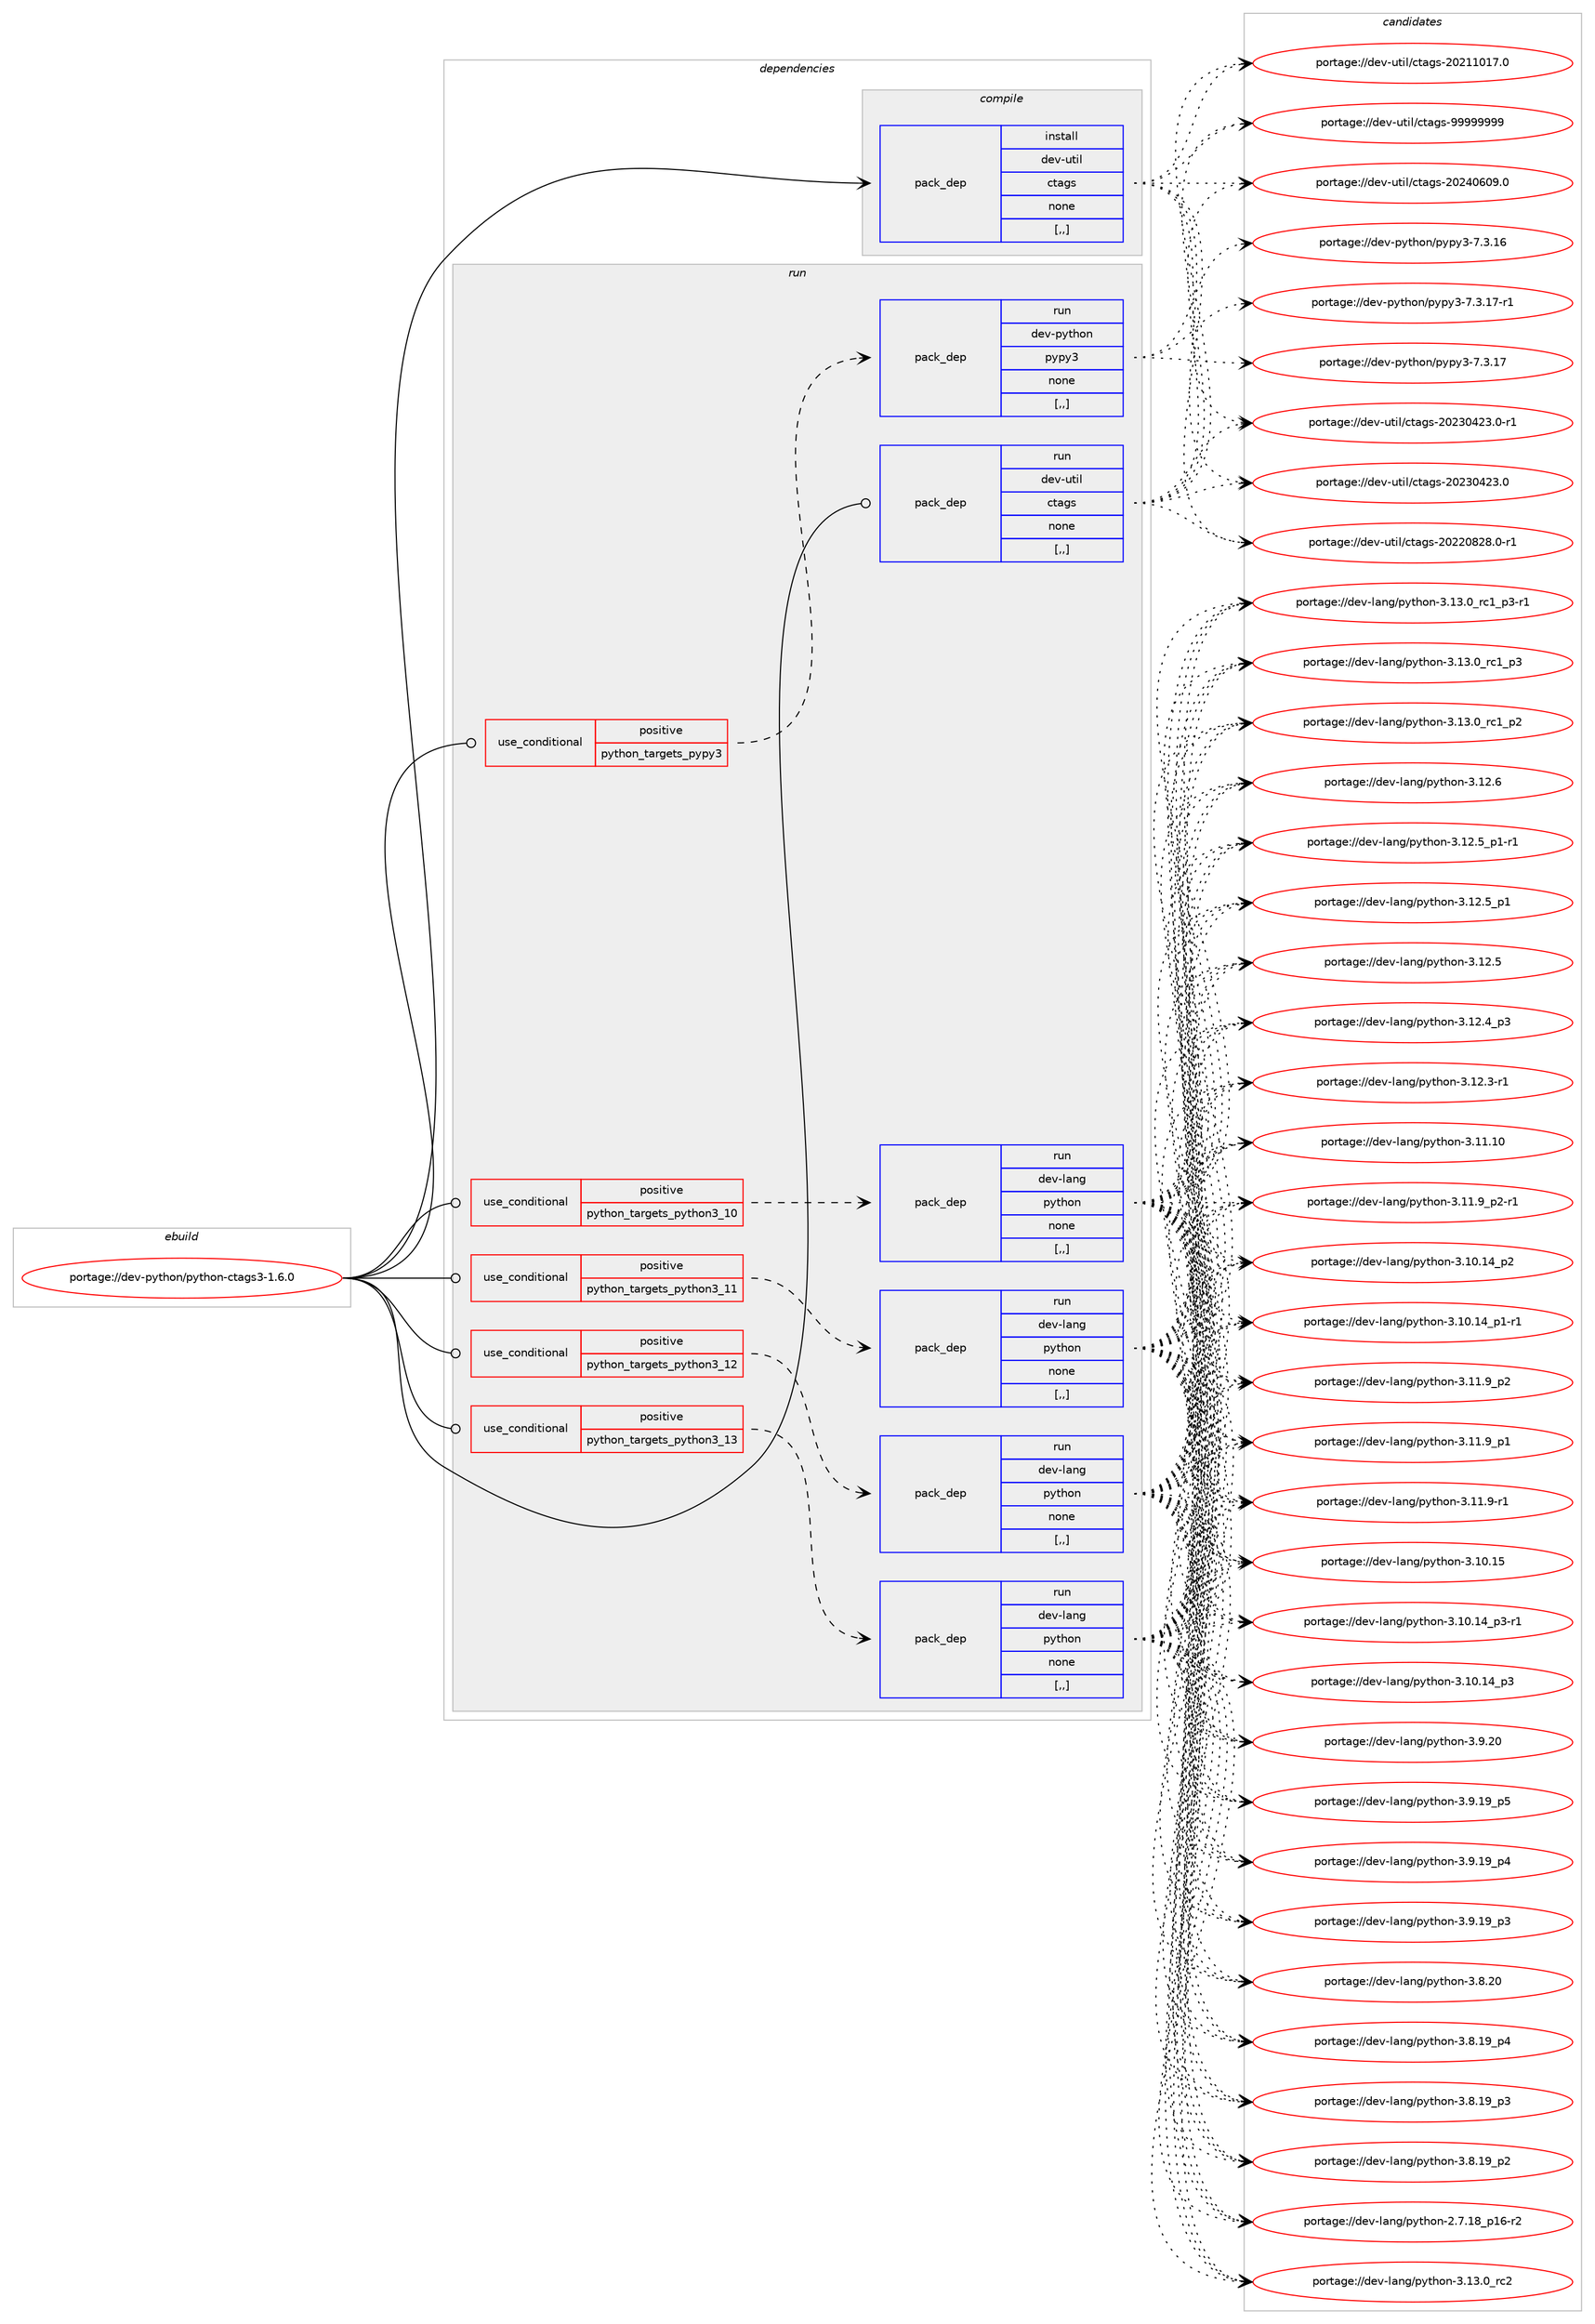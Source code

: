 digraph prolog {

# *************
# Graph options
# *************

newrank=true;
concentrate=true;
compound=true;
graph [rankdir=LR,fontname=Helvetica,fontsize=10,ranksep=1.5];#, ranksep=2.5, nodesep=0.2];
edge  [arrowhead=vee];
node  [fontname=Helvetica,fontsize=10];

# **********
# The ebuild
# **********

subgraph cluster_leftcol {
color=gray;
label=<<i>ebuild</i>>;
id [label="portage://dev-python/python-ctags3-1.6.0", color=red, width=4, href="../dev-python/python-ctags3-1.6.0.svg"];
}

# ****************
# The dependencies
# ****************

subgraph cluster_midcol {
color=gray;
label=<<i>dependencies</i>>;
subgraph cluster_compile {
fillcolor="#eeeeee";
style=filled;
label=<<i>compile</i>>;
subgraph pack481327 {
dependency654980 [label=<<TABLE BORDER="0" CELLBORDER="1" CELLSPACING="0" CELLPADDING="4" WIDTH="220"><TR><TD ROWSPAN="6" CELLPADDING="30">pack_dep</TD></TR><TR><TD WIDTH="110">install</TD></TR><TR><TD>dev-util</TD></TR><TR><TD>ctags</TD></TR><TR><TD>none</TD></TR><TR><TD>[,,]</TD></TR></TABLE>>, shape=none, color=blue];
}
id:e -> dependency654980:w [weight=20,style="solid",arrowhead="vee"];
}
subgraph cluster_compileandrun {
fillcolor="#eeeeee";
style=filled;
label=<<i>compile and run</i>>;
}
subgraph cluster_run {
fillcolor="#eeeeee";
style=filled;
label=<<i>run</i>>;
subgraph cond168795 {
dependency654981 [label=<<TABLE BORDER="0" CELLBORDER="1" CELLSPACING="0" CELLPADDING="4"><TR><TD ROWSPAN="3" CELLPADDING="10">use_conditional</TD></TR><TR><TD>positive</TD></TR><TR><TD>python_targets_pypy3</TD></TR></TABLE>>, shape=none, color=red];
subgraph pack481328 {
dependency654982 [label=<<TABLE BORDER="0" CELLBORDER="1" CELLSPACING="0" CELLPADDING="4" WIDTH="220"><TR><TD ROWSPAN="6" CELLPADDING="30">pack_dep</TD></TR><TR><TD WIDTH="110">run</TD></TR><TR><TD>dev-python</TD></TR><TR><TD>pypy3</TD></TR><TR><TD>none</TD></TR><TR><TD>[,,]</TD></TR></TABLE>>, shape=none, color=blue];
}
dependency654981:e -> dependency654982:w [weight=20,style="dashed",arrowhead="vee"];
}
id:e -> dependency654981:w [weight=20,style="solid",arrowhead="odot"];
subgraph cond168796 {
dependency654983 [label=<<TABLE BORDER="0" CELLBORDER="1" CELLSPACING="0" CELLPADDING="4"><TR><TD ROWSPAN="3" CELLPADDING="10">use_conditional</TD></TR><TR><TD>positive</TD></TR><TR><TD>python_targets_python3_10</TD></TR></TABLE>>, shape=none, color=red];
subgraph pack481329 {
dependency654984 [label=<<TABLE BORDER="0" CELLBORDER="1" CELLSPACING="0" CELLPADDING="4" WIDTH="220"><TR><TD ROWSPAN="6" CELLPADDING="30">pack_dep</TD></TR><TR><TD WIDTH="110">run</TD></TR><TR><TD>dev-lang</TD></TR><TR><TD>python</TD></TR><TR><TD>none</TD></TR><TR><TD>[,,]</TD></TR></TABLE>>, shape=none, color=blue];
}
dependency654983:e -> dependency654984:w [weight=20,style="dashed",arrowhead="vee"];
}
id:e -> dependency654983:w [weight=20,style="solid",arrowhead="odot"];
subgraph cond168797 {
dependency654985 [label=<<TABLE BORDER="0" CELLBORDER="1" CELLSPACING="0" CELLPADDING="4"><TR><TD ROWSPAN="3" CELLPADDING="10">use_conditional</TD></TR><TR><TD>positive</TD></TR><TR><TD>python_targets_python3_11</TD></TR></TABLE>>, shape=none, color=red];
subgraph pack481330 {
dependency654986 [label=<<TABLE BORDER="0" CELLBORDER="1" CELLSPACING="0" CELLPADDING="4" WIDTH="220"><TR><TD ROWSPAN="6" CELLPADDING="30">pack_dep</TD></TR><TR><TD WIDTH="110">run</TD></TR><TR><TD>dev-lang</TD></TR><TR><TD>python</TD></TR><TR><TD>none</TD></TR><TR><TD>[,,]</TD></TR></TABLE>>, shape=none, color=blue];
}
dependency654985:e -> dependency654986:w [weight=20,style="dashed",arrowhead="vee"];
}
id:e -> dependency654985:w [weight=20,style="solid",arrowhead="odot"];
subgraph cond168798 {
dependency654987 [label=<<TABLE BORDER="0" CELLBORDER="1" CELLSPACING="0" CELLPADDING="4"><TR><TD ROWSPAN="3" CELLPADDING="10">use_conditional</TD></TR><TR><TD>positive</TD></TR><TR><TD>python_targets_python3_12</TD></TR></TABLE>>, shape=none, color=red];
subgraph pack481331 {
dependency654988 [label=<<TABLE BORDER="0" CELLBORDER="1" CELLSPACING="0" CELLPADDING="4" WIDTH="220"><TR><TD ROWSPAN="6" CELLPADDING="30">pack_dep</TD></TR><TR><TD WIDTH="110">run</TD></TR><TR><TD>dev-lang</TD></TR><TR><TD>python</TD></TR><TR><TD>none</TD></TR><TR><TD>[,,]</TD></TR></TABLE>>, shape=none, color=blue];
}
dependency654987:e -> dependency654988:w [weight=20,style="dashed",arrowhead="vee"];
}
id:e -> dependency654987:w [weight=20,style="solid",arrowhead="odot"];
subgraph cond168799 {
dependency654989 [label=<<TABLE BORDER="0" CELLBORDER="1" CELLSPACING="0" CELLPADDING="4"><TR><TD ROWSPAN="3" CELLPADDING="10">use_conditional</TD></TR><TR><TD>positive</TD></TR><TR><TD>python_targets_python3_13</TD></TR></TABLE>>, shape=none, color=red];
subgraph pack481332 {
dependency654990 [label=<<TABLE BORDER="0" CELLBORDER="1" CELLSPACING="0" CELLPADDING="4" WIDTH="220"><TR><TD ROWSPAN="6" CELLPADDING="30">pack_dep</TD></TR><TR><TD WIDTH="110">run</TD></TR><TR><TD>dev-lang</TD></TR><TR><TD>python</TD></TR><TR><TD>none</TD></TR><TR><TD>[,,]</TD></TR></TABLE>>, shape=none, color=blue];
}
dependency654989:e -> dependency654990:w [weight=20,style="dashed",arrowhead="vee"];
}
id:e -> dependency654989:w [weight=20,style="solid",arrowhead="odot"];
subgraph pack481333 {
dependency654991 [label=<<TABLE BORDER="0" CELLBORDER="1" CELLSPACING="0" CELLPADDING="4" WIDTH="220"><TR><TD ROWSPAN="6" CELLPADDING="30">pack_dep</TD></TR><TR><TD WIDTH="110">run</TD></TR><TR><TD>dev-util</TD></TR><TR><TD>ctags</TD></TR><TR><TD>none</TD></TR><TR><TD>[,,]</TD></TR></TABLE>>, shape=none, color=blue];
}
id:e -> dependency654991:w [weight=20,style="solid",arrowhead="odot"];
}
}

# **************
# The candidates
# **************

subgraph cluster_choices {
rank=same;
color=gray;
label=<<i>candidates</i>>;

subgraph choice481327 {
color=black;
nodesep=1;
choice10010111845117116105108479911697103115455757575757575757 [label="portage://dev-util/ctags-99999999", color=red, width=4,href="../dev-util/ctags-99999999.svg"];
choice100101118451171161051084799116971031154550485052485448574648 [label="portage://dev-util/ctags-20240609.0", color=red, width=4,href="../dev-util/ctags-20240609.0.svg"];
choice1001011184511711610510847991169710311545504850514852505146484511449 [label="portage://dev-util/ctags-20230423.0-r1", color=red, width=4,href="../dev-util/ctags-20230423.0-r1.svg"];
choice100101118451171161051084799116971031154550485051485250514648 [label="portage://dev-util/ctags-20230423.0", color=red, width=4,href="../dev-util/ctags-20230423.0.svg"];
choice1001011184511711610510847991169710311545504850504856505646484511449 [label="portage://dev-util/ctags-20220828.0-r1", color=red, width=4,href="../dev-util/ctags-20220828.0-r1.svg"];
choice100101118451171161051084799116971031154550485049494849554648 [label="portage://dev-util/ctags-20211017.0", color=red, width=4,href="../dev-util/ctags-20211017.0.svg"];
dependency654980:e -> choice10010111845117116105108479911697103115455757575757575757:w [style=dotted,weight="100"];
dependency654980:e -> choice100101118451171161051084799116971031154550485052485448574648:w [style=dotted,weight="100"];
dependency654980:e -> choice1001011184511711610510847991169710311545504850514852505146484511449:w [style=dotted,weight="100"];
dependency654980:e -> choice100101118451171161051084799116971031154550485051485250514648:w [style=dotted,weight="100"];
dependency654980:e -> choice1001011184511711610510847991169710311545504850504856505646484511449:w [style=dotted,weight="100"];
dependency654980:e -> choice100101118451171161051084799116971031154550485049494849554648:w [style=dotted,weight="100"];
}
subgraph choice481328 {
color=black;
nodesep=1;
choice100101118451121211161041111104711212111212151455546514649554511449 [label="portage://dev-python/pypy3-7.3.17-r1", color=red, width=4,href="../dev-python/pypy3-7.3.17-r1.svg"];
choice10010111845112121116104111110471121211121215145554651464955 [label="portage://dev-python/pypy3-7.3.17", color=red, width=4,href="../dev-python/pypy3-7.3.17.svg"];
choice10010111845112121116104111110471121211121215145554651464954 [label="portage://dev-python/pypy3-7.3.16", color=red, width=4,href="../dev-python/pypy3-7.3.16.svg"];
dependency654982:e -> choice100101118451121211161041111104711212111212151455546514649554511449:w [style=dotted,weight="100"];
dependency654982:e -> choice10010111845112121116104111110471121211121215145554651464955:w [style=dotted,weight="100"];
dependency654982:e -> choice10010111845112121116104111110471121211121215145554651464954:w [style=dotted,weight="100"];
}
subgraph choice481329 {
color=black;
nodesep=1;
choice10010111845108971101034711212111610411111045514649514648951149950 [label="portage://dev-lang/python-3.13.0_rc2", color=red, width=4,href="../dev-lang/python-3.13.0_rc2.svg"];
choice1001011184510897110103471121211161041111104551464951464895114994995112514511449 [label="portage://dev-lang/python-3.13.0_rc1_p3-r1", color=red, width=4,href="../dev-lang/python-3.13.0_rc1_p3-r1.svg"];
choice100101118451089711010347112121116104111110455146495146489511499499511251 [label="portage://dev-lang/python-3.13.0_rc1_p3", color=red, width=4,href="../dev-lang/python-3.13.0_rc1_p3.svg"];
choice100101118451089711010347112121116104111110455146495146489511499499511250 [label="portage://dev-lang/python-3.13.0_rc1_p2", color=red, width=4,href="../dev-lang/python-3.13.0_rc1_p2.svg"];
choice10010111845108971101034711212111610411111045514649504654 [label="portage://dev-lang/python-3.12.6", color=red, width=4,href="../dev-lang/python-3.12.6.svg"];
choice1001011184510897110103471121211161041111104551464950465395112494511449 [label="portage://dev-lang/python-3.12.5_p1-r1", color=red, width=4,href="../dev-lang/python-3.12.5_p1-r1.svg"];
choice100101118451089711010347112121116104111110455146495046539511249 [label="portage://dev-lang/python-3.12.5_p1", color=red, width=4,href="../dev-lang/python-3.12.5_p1.svg"];
choice10010111845108971101034711212111610411111045514649504653 [label="portage://dev-lang/python-3.12.5", color=red, width=4,href="../dev-lang/python-3.12.5.svg"];
choice100101118451089711010347112121116104111110455146495046529511251 [label="portage://dev-lang/python-3.12.4_p3", color=red, width=4,href="../dev-lang/python-3.12.4_p3.svg"];
choice100101118451089711010347112121116104111110455146495046514511449 [label="portage://dev-lang/python-3.12.3-r1", color=red, width=4,href="../dev-lang/python-3.12.3-r1.svg"];
choice1001011184510897110103471121211161041111104551464949464948 [label="portage://dev-lang/python-3.11.10", color=red, width=4,href="../dev-lang/python-3.11.10.svg"];
choice1001011184510897110103471121211161041111104551464949465795112504511449 [label="portage://dev-lang/python-3.11.9_p2-r1", color=red, width=4,href="../dev-lang/python-3.11.9_p2-r1.svg"];
choice100101118451089711010347112121116104111110455146494946579511250 [label="portage://dev-lang/python-3.11.9_p2", color=red, width=4,href="../dev-lang/python-3.11.9_p2.svg"];
choice100101118451089711010347112121116104111110455146494946579511249 [label="portage://dev-lang/python-3.11.9_p1", color=red, width=4,href="../dev-lang/python-3.11.9_p1.svg"];
choice100101118451089711010347112121116104111110455146494946574511449 [label="portage://dev-lang/python-3.11.9-r1", color=red, width=4,href="../dev-lang/python-3.11.9-r1.svg"];
choice1001011184510897110103471121211161041111104551464948464953 [label="portage://dev-lang/python-3.10.15", color=red, width=4,href="../dev-lang/python-3.10.15.svg"];
choice100101118451089711010347112121116104111110455146494846495295112514511449 [label="portage://dev-lang/python-3.10.14_p3-r1", color=red, width=4,href="../dev-lang/python-3.10.14_p3-r1.svg"];
choice10010111845108971101034711212111610411111045514649484649529511251 [label="portage://dev-lang/python-3.10.14_p3", color=red, width=4,href="../dev-lang/python-3.10.14_p3.svg"];
choice10010111845108971101034711212111610411111045514649484649529511250 [label="portage://dev-lang/python-3.10.14_p2", color=red, width=4,href="../dev-lang/python-3.10.14_p2.svg"];
choice100101118451089711010347112121116104111110455146494846495295112494511449 [label="portage://dev-lang/python-3.10.14_p1-r1", color=red, width=4,href="../dev-lang/python-3.10.14_p1-r1.svg"];
choice10010111845108971101034711212111610411111045514657465048 [label="portage://dev-lang/python-3.9.20", color=red, width=4,href="../dev-lang/python-3.9.20.svg"];
choice100101118451089711010347112121116104111110455146574649579511253 [label="portage://dev-lang/python-3.9.19_p5", color=red, width=4,href="../dev-lang/python-3.9.19_p5.svg"];
choice100101118451089711010347112121116104111110455146574649579511252 [label="portage://dev-lang/python-3.9.19_p4", color=red, width=4,href="../dev-lang/python-3.9.19_p4.svg"];
choice100101118451089711010347112121116104111110455146574649579511251 [label="portage://dev-lang/python-3.9.19_p3", color=red, width=4,href="../dev-lang/python-3.9.19_p3.svg"];
choice10010111845108971101034711212111610411111045514656465048 [label="portage://dev-lang/python-3.8.20", color=red, width=4,href="../dev-lang/python-3.8.20.svg"];
choice100101118451089711010347112121116104111110455146564649579511252 [label="portage://dev-lang/python-3.8.19_p4", color=red, width=4,href="../dev-lang/python-3.8.19_p4.svg"];
choice100101118451089711010347112121116104111110455146564649579511251 [label="portage://dev-lang/python-3.8.19_p3", color=red, width=4,href="../dev-lang/python-3.8.19_p3.svg"];
choice100101118451089711010347112121116104111110455146564649579511250 [label="portage://dev-lang/python-3.8.19_p2", color=red, width=4,href="../dev-lang/python-3.8.19_p2.svg"];
choice100101118451089711010347112121116104111110455046554649569511249544511450 [label="portage://dev-lang/python-2.7.18_p16-r2", color=red, width=4,href="../dev-lang/python-2.7.18_p16-r2.svg"];
dependency654984:e -> choice10010111845108971101034711212111610411111045514649514648951149950:w [style=dotted,weight="100"];
dependency654984:e -> choice1001011184510897110103471121211161041111104551464951464895114994995112514511449:w [style=dotted,weight="100"];
dependency654984:e -> choice100101118451089711010347112121116104111110455146495146489511499499511251:w [style=dotted,weight="100"];
dependency654984:e -> choice100101118451089711010347112121116104111110455146495146489511499499511250:w [style=dotted,weight="100"];
dependency654984:e -> choice10010111845108971101034711212111610411111045514649504654:w [style=dotted,weight="100"];
dependency654984:e -> choice1001011184510897110103471121211161041111104551464950465395112494511449:w [style=dotted,weight="100"];
dependency654984:e -> choice100101118451089711010347112121116104111110455146495046539511249:w [style=dotted,weight="100"];
dependency654984:e -> choice10010111845108971101034711212111610411111045514649504653:w [style=dotted,weight="100"];
dependency654984:e -> choice100101118451089711010347112121116104111110455146495046529511251:w [style=dotted,weight="100"];
dependency654984:e -> choice100101118451089711010347112121116104111110455146495046514511449:w [style=dotted,weight="100"];
dependency654984:e -> choice1001011184510897110103471121211161041111104551464949464948:w [style=dotted,weight="100"];
dependency654984:e -> choice1001011184510897110103471121211161041111104551464949465795112504511449:w [style=dotted,weight="100"];
dependency654984:e -> choice100101118451089711010347112121116104111110455146494946579511250:w [style=dotted,weight="100"];
dependency654984:e -> choice100101118451089711010347112121116104111110455146494946579511249:w [style=dotted,weight="100"];
dependency654984:e -> choice100101118451089711010347112121116104111110455146494946574511449:w [style=dotted,weight="100"];
dependency654984:e -> choice1001011184510897110103471121211161041111104551464948464953:w [style=dotted,weight="100"];
dependency654984:e -> choice100101118451089711010347112121116104111110455146494846495295112514511449:w [style=dotted,weight="100"];
dependency654984:e -> choice10010111845108971101034711212111610411111045514649484649529511251:w [style=dotted,weight="100"];
dependency654984:e -> choice10010111845108971101034711212111610411111045514649484649529511250:w [style=dotted,weight="100"];
dependency654984:e -> choice100101118451089711010347112121116104111110455146494846495295112494511449:w [style=dotted,weight="100"];
dependency654984:e -> choice10010111845108971101034711212111610411111045514657465048:w [style=dotted,weight="100"];
dependency654984:e -> choice100101118451089711010347112121116104111110455146574649579511253:w [style=dotted,weight="100"];
dependency654984:e -> choice100101118451089711010347112121116104111110455146574649579511252:w [style=dotted,weight="100"];
dependency654984:e -> choice100101118451089711010347112121116104111110455146574649579511251:w [style=dotted,weight="100"];
dependency654984:e -> choice10010111845108971101034711212111610411111045514656465048:w [style=dotted,weight="100"];
dependency654984:e -> choice100101118451089711010347112121116104111110455146564649579511252:w [style=dotted,weight="100"];
dependency654984:e -> choice100101118451089711010347112121116104111110455146564649579511251:w [style=dotted,weight="100"];
dependency654984:e -> choice100101118451089711010347112121116104111110455146564649579511250:w [style=dotted,weight="100"];
dependency654984:e -> choice100101118451089711010347112121116104111110455046554649569511249544511450:w [style=dotted,weight="100"];
}
subgraph choice481330 {
color=black;
nodesep=1;
choice10010111845108971101034711212111610411111045514649514648951149950 [label="portage://dev-lang/python-3.13.0_rc2", color=red, width=4,href="../dev-lang/python-3.13.0_rc2.svg"];
choice1001011184510897110103471121211161041111104551464951464895114994995112514511449 [label="portage://dev-lang/python-3.13.0_rc1_p3-r1", color=red, width=4,href="../dev-lang/python-3.13.0_rc1_p3-r1.svg"];
choice100101118451089711010347112121116104111110455146495146489511499499511251 [label="portage://dev-lang/python-3.13.0_rc1_p3", color=red, width=4,href="../dev-lang/python-3.13.0_rc1_p3.svg"];
choice100101118451089711010347112121116104111110455146495146489511499499511250 [label="portage://dev-lang/python-3.13.0_rc1_p2", color=red, width=4,href="../dev-lang/python-3.13.0_rc1_p2.svg"];
choice10010111845108971101034711212111610411111045514649504654 [label="portage://dev-lang/python-3.12.6", color=red, width=4,href="../dev-lang/python-3.12.6.svg"];
choice1001011184510897110103471121211161041111104551464950465395112494511449 [label="portage://dev-lang/python-3.12.5_p1-r1", color=red, width=4,href="../dev-lang/python-3.12.5_p1-r1.svg"];
choice100101118451089711010347112121116104111110455146495046539511249 [label="portage://dev-lang/python-3.12.5_p1", color=red, width=4,href="../dev-lang/python-3.12.5_p1.svg"];
choice10010111845108971101034711212111610411111045514649504653 [label="portage://dev-lang/python-3.12.5", color=red, width=4,href="../dev-lang/python-3.12.5.svg"];
choice100101118451089711010347112121116104111110455146495046529511251 [label="portage://dev-lang/python-3.12.4_p3", color=red, width=4,href="../dev-lang/python-3.12.4_p3.svg"];
choice100101118451089711010347112121116104111110455146495046514511449 [label="portage://dev-lang/python-3.12.3-r1", color=red, width=4,href="../dev-lang/python-3.12.3-r1.svg"];
choice1001011184510897110103471121211161041111104551464949464948 [label="portage://dev-lang/python-3.11.10", color=red, width=4,href="../dev-lang/python-3.11.10.svg"];
choice1001011184510897110103471121211161041111104551464949465795112504511449 [label="portage://dev-lang/python-3.11.9_p2-r1", color=red, width=4,href="../dev-lang/python-3.11.9_p2-r1.svg"];
choice100101118451089711010347112121116104111110455146494946579511250 [label="portage://dev-lang/python-3.11.9_p2", color=red, width=4,href="../dev-lang/python-3.11.9_p2.svg"];
choice100101118451089711010347112121116104111110455146494946579511249 [label="portage://dev-lang/python-3.11.9_p1", color=red, width=4,href="../dev-lang/python-3.11.9_p1.svg"];
choice100101118451089711010347112121116104111110455146494946574511449 [label="portage://dev-lang/python-3.11.9-r1", color=red, width=4,href="../dev-lang/python-3.11.9-r1.svg"];
choice1001011184510897110103471121211161041111104551464948464953 [label="portage://dev-lang/python-3.10.15", color=red, width=4,href="../dev-lang/python-3.10.15.svg"];
choice100101118451089711010347112121116104111110455146494846495295112514511449 [label="portage://dev-lang/python-3.10.14_p3-r1", color=red, width=4,href="../dev-lang/python-3.10.14_p3-r1.svg"];
choice10010111845108971101034711212111610411111045514649484649529511251 [label="portage://dev-lang/python-3.10.14_p3", color=red, width=4,href="../dev-lang/python-3.10.14_p3.svg"];
choice10010111845108971101034711212111610411111045514649484649529511250 [label="portage://dev-lang/python-3.10.14_p2", color=red, width=4,href="../dev-lang/python-3.10.14_p2.svg"];
choice100101118451089711010347112121116104111110455146494846495295112494511449 [label="portage://dev-lang/python-3.10.14_p1-r1", color=red, width=4,href="../dev-lang/python-3.10.14_p1-r1.svg"];
choice10010111845108971101034711212111610411111045514657465048 [label="portage://dev-lang/python-3.9.20", color=red, width=4,href="../dev-lang/python-3.9.20.svg"];
choice100101118451089711010347112121116104111110455146574649579511253 [label="portage://dev-lang/python-3.9.19_p5", color=red, width=4,href="../dev-lang/python-3.9.19_p5.svg"];
choice100101118451089711010347112121116104111110455146574649579511252 [label="portage://dev-lang/python-3.9.19_p4", color=red, width=4,href="../dev-lang/python-3.9.19_p4.svg"];
choice100101118451089711010347112121116104111110455146574649579511251 [label="portage://dev-lang/python-3.9.19_p3", color=red, width=4,href="../dev-lang/python-3.9.19_p3.svg"];
choice10010111845108971101034711212111610411111045514656465048 [label="portage://dev-lang/python-3.8.20", color=red, width=4,href="../dev-lang/python-3.8.20.svg"];
choice100101118451089711010347112121116104111110455146564649579511252 [label="portage://dev-lang/python-3.8.19_p4", color=red, width=4,href="../dev-lang/python-3.8.19_p4.svg"];
choice100101118451089711010347112121116104111110455146564649579511251 [label="portage://dev-lang/python-3.8.19_p3", color=red, width=4,href="../dev-lang/python-3.8.19_p3.svg"];
choice100101118451089711010347112121116104111110455146564649579511250 [label="portage://dev-lang/python-3.8.19_p2", color=red, width=4,href="../dev-lang/python-3.8.19_p2.svg"];
choice100101118451089711010347112121116104111110455046554649569511249544511450 [label="portage://dev-lang/python-2.7.18_p16-r2", color=red, width=4,href="../dev-lang/python-2.7.18_p16-r2.svg"];
dependency654986:e -> choice10010111845108971101034711212111610411111045514649514648951149950:w [style=dotted,weight="100"];
dependency654986:e -> choice1001011184510897110103471121211161041111104551464951464895114994995112514511449:w [style=dotted,weight="100"];
dependency654986:e -> choice100101118451089711010347112121116104111110455146495146489511499499511251:w [style=dotted,weight="100"];
dependency654986:e -> choice100101118451089711010347112121116104111110455146495146489511499499511250:w [style=dotted,weight="100"];
dependency654986:e -> choice10010111845108971101034711212111610411111045514649504654:w [style=dotted,weight="100"];
dependency654986:e -> choice1001011184510897110103471121211161041111104551464950465395112494511449:w [style=dotted,weight="100"];
dependency654986:e -> choice100101118451089711010347112121116104111110455146495046539511249:w [style=dotted,weight="100"];
dependency654986:e -> choice10010111845108971101034711212111610411111045514649504653:w [style=dotted,weight="100"];
dependency654986:e -> choice100101118451089711010347112121116104111110455146495046529511251:w [style=dotted,weight="100"];
dependency654986:e -> choice100101118451089711010347112121116104111110455146495046514511449:w [style=dotted,weight="100"];
dependency654986:e -> choice1001011184510897110103471121211161041111104551464949464948:w [style=dotted,weight="100"];
dependency654986:e -> choice1001011184510897110103471121211161041111104551464949465795112504511449:w [style=dotted,weight="100"];
dependency654986:e -> choice100101118451089711010347112121116104111110455146494946579511250:w [style=dotted,weight="100"];
dependency654986:e -> choice100101118451089711010347112121116104111110455146494946579511249:w [style=dotted,weight="100"];
dependency654986:e -> choice100101118451089711010347112121116104111110455146494946574511449:w [style=dotted,weight="100"];
dependency654986:e -> choice1001011184510897110103471121211161041111104551464948464953:w [style=dotted,weight="100"];
dependency654986:e -> choice100101118451089711010347112121116104111110455146494846495295112514511449:w [style=dotted,weight="100"];
dependency654986:e -> choice10010111845108971101034711212111610411111045514649484649529511251:w [style=dotted,weight="100"];
dependency654986:e -> choice10010111845108971101034711212111610411111045514649484649529511250:w [style=dotted,weight="100"];
dependency654986:e -> choice100101118451089711010347112121116104111110455146494846495295112494511449:w [style=dotted,weight="100"];
dependency654986:e -> choice10010111845108971101034711212111610411111045514657465048:w [style=dotted,weight="100"];
dependency654986:e -> choice100101118451089711010347112121116104111110455146574649579511253:w [style=dotted,weight="100"];
dependency654986:e -> choice100101118451089711010347112121116104111110455146574649579511252:w [style=dotted,weight="100"];
dependency654986:e -> choice100101118451089711010347112121116104111110455146574649579511251:w [style=dotted,weight="100"];
dependency654986:e -> choice10010111845108971101034711212111610411111045514656465048:w [style=dotted,weight="100"];
dependency654986:e -> choice100101118451089711010347112121116104111110455146564649579511252:w [style=dotted,weight="100"];
dependency654986:e -> choice100101118451089711010347112121116104111110455146564649579511251:w [style=dotted,weight="100"];
dependency654986:e -> choice100101118451089711010347112121116104111110455146564649579511250:w [style=dotted,weight="100"];
dependency654986:e -> choice100101118451089711010347112121116104111110455046554649569511249544511450:w [style=dotted,weight="100"];
}
subgraph choice481331 {
color=black;
nodesep=1;
choice10010111845108971101034711212111610411111045514649514648951149950 [label="portage://dev-lang/python-3.13.0_rc2", color=red, width=4,href="../dev-lang/python-3.13.0_rc2.svg"];
choice1001011184510897110103471121211161041111104551464951464895114994995112514511449 [label="portage://dev-lang/python-3.13.0_rc1_p3-r1", color=red, width=4,href="../dev-lang/python-3.13.0_rc1_p3-r1.svg"];
choice100101118451089711010347112121116104111110455146495146489511499499511251 [label="portage://dev-lang/python-3.13.0_rc1_p3", color=red, width=4,href="../dev-lang/python-3.13.0_rc1_p3.svg"];
choice100101118451089711010347112121116104111110455146495146489511499499511250 [label="portage://dev-lang/python-3.13.0_rc1_p2", color=red, width=4,href="../dev-lang/python-3.13.0_rc1_p2.svg"];
choice10010111845108971101034711212111610411111045514649504654 [label="portage://dev-lang/python-3.12.6", color=red, width=4,href="../dev-lang/python-3.12.6.svg"];
choice1001011184510897110103471121211161041111104551464950465395112494511449 [label="portage://dev-lang/python-3.12.5_p1-r1", color=red, width=4,href="../dev-lang/python-3.12.5_p1-r1.svg"];
choice100101118451089711010347112121116104111110455146495046539511249 [label="portage://dev-lang/python-3.12.5_p1", color=red, width=4,href="../dev-lang/python-3.12.5_p1.svg"];
choice10010111845108971101034711212111610411111045514649504653 [label="portage://dev-lang/python-3.12.5", color=red, width=4,href="../dev-lang/python-3.12.5.svg"];
choice100101118451089711010347112121116104111110455146495046529511251 [label="portage://dev-lang/python-3.12.4_p3", color=red, width=4,href="../dev-lang/python-3.12.4_p3.svg"];
choice100101118451089711010347112121116104111110455146495046514511449 [label="portage://dev-lang/python-3.12.3-r1", color=red, width=4,href="../dev-lang/python-3.12.3-r1.svg"];
choice1001011184510897110103471121211161041111104551464949464948 [label="portage://dev-lang/python-3.11.10", color=red, width=4,href="../dev-lang/python-3.11.10.svg"];
choice1001011184510897110103471121211161041111104551464949465795112504511449 [label="portage://dev-lang/python-3.11.9_p2-r1", color=red, width=4,href="../dev-lang/python-3.11.9_p2-r1.svg"];
choice100101118451089711010347112121116104111110455146494946579511250 [label="portage://dev-lang/python-3.11.9_p2", color=red, width=4,href="../dev-lang/python-3.11.9_p2.svg"];
choice100101118451089711010347112121116104111110455146494946579511249 [label="portage://dev-lang/python-3.11.9_p1", color=red, width=4,href="../dev-lang/python-3.11.9_p1.svg"];
choice100101118451089711010347112121116104111110455146494946574511449 [label="portage://dev-lang/python-3.11.9-r1", color=red, width=4,href="../dev-lang/python-3.11.9-r1.svg"];
choice1001011184510897110103471121211161041111104551464948464953 [label="portage://dev-lang/python-3.10.15", color=red, width=4,href="../dev-lang/python-3.10.15.svg"];
choice100101118451089711010347112121116104111110455146494846495295112514511449 [label="portage://dev-lang/python-3.10.14_p3-r1", color=red, width=4,href="../dev-lang/python-3.10.14_p3-r1.svg"];
choice10010111845108971101034711212111610411111045514649484649529511251 [label="portage://dev-lang/python-3.10.14_p3", color=red, width=4,href="../dev-lang/python-3.10.14_p3.svg"];
choice10010111845108971101034711212111610411111045514649484649529511250 [label="portage://dev-lang/python-3.10.14_p2", color=red, width=4,href="../dev-lang/python-3.10.14_p2.svg"];
choice100101118451089711010347112121116104111110455146494846495295112494511449 [label="portage://dev-lang/python-3.10.14_p1-r1", color=red, width=4,href="../dev-lang/python-3.10.14_p1-r1.svg"];
choice10010111845108971101034711212111610411111045514657465048 [label="portage://dev-lang/python-3.9.20", color=red, width=4,href="../dev-lang/python-3.9.20.svg"];
choice100101118451089711010347112121116104111110455146574649579511253 [label="portage://dev-lang/python-3.9.19_p5", color=red, width=4,href="../dev-lang/python-3.9.19_p5.svg"];
choice100101118451089711010347112121116104111110455146574649579511252 [label="portage://dev-lang/python-3.9.19_p4", color=red, width=4,href="../dev-lang/python-3.9.19_p4.svg"];
choice100101118451089711010347112121116104111110455146574649579511251 [label="portage://dev-lang/python-3.9.19_p3", color=red, width=4,href="../dev-lang/python-3.9.19_p3.svg"];
choice10010111845108971101034711212111610411111045514656465048 [label="portage://dev-lang/python-3.8.20", color=red, width=4,href="../dev-lang/python-3.8.20.svg"];
choice100101118451089711010347112121116104111110455146564649579511252 [label="portage://dev-lang/python-3.8.19_p4", color=red, width=4,href="../dev-lang/python-3.8.19_p4.svg"];
choice100101118451089711010347112121116104111110455146564649579511251 [label="portage://dev-lang/python-3.8.19_p3", color=red, width=4,href="../dev-lang/python-3.8.19_p3.svg"];
choice100101118451089711010347112121116104111110455146564649579511250 [label="portage://dev-lang/python-3.8.19_p2", color=red, width=4,href="../dev-lang/python-3.8.19_p2.svg"];
choice100101118451089711010347112121116104111110455046554649569511249544511450 [label="portage://dev-lang/python-2.7.18_p16-r2", color=red, width=4,href="../dev-lang/python-2.7.18_p16-r2.svg"];
dependency654988:e -> choice10010111845108971101034711212111610411111045514649514648951149950:w [style=dotted,weight="100"];
dependency654988:e -> choice1001011184510897110103471121211161041111104551464951464895114994995112514511449:w [style=dotted,weight="100"];
dependency654988:e -> choice100101118451089711010347112121116104111110455146495146489511499499511251:w [style=dotted,weight="100"];
dependency654988:e -> choice100101118451089711010347112121116104111110455146495146489511499499511250:w [style=dotted,weight="100"];
dependency654988:e -> choice10010111845108971101034711212111610411111045514649504654:w [style=dotted,weight="100"];
dependency654988:e -> choice1001011184510897110103471121211161041111104551464950465395112494511449:w [style=dotted,weight="100"];
dependency654988:e -> choice100101118451089711010347112121116104111110455146495046539511249:w [style=dotted,weight="100"];
dependency654988:e -> choice10010111845108971101034711212111610411111045514649504653:w [style=dotted,weight="100"];
dependency654988:e -> choice100101118451089711010347112121116104111110455146495046529511251:w [style=dotted,weight="100"];
dependency654988:e -> choice100101118451089711010347112121116104111110455146495046514511449:w [style=dotted,weight="100"];
dependency654988:e -> choice1001011184510897110103471121211161041111104551464949464948:w [style=dotted,weight="100"];
dependency654988:e -> choice1001011184510897110103471121211161041111104551464949465795112504511449:w [style=dotted,weight="100"];
dependency654988:e -> choice100101118451089711010347112121116104111110455146494946579511250:w [style=dotted,weight="100"];
dependency654988:e -> choice100101118451089711010347112121116104111110455146494946579511249:w [style=dotted,weight="100"];
dependency654988:e -> choice100101118451089711010347112121116104111110455146494946574511449:w [style=dotted,weight="100"];
dependency654988:e -> choice1001011184510897110103471121211161041111104551464948464953:w [style=dotted,weight="100"];
dependency654988:e -> choice100101118451089711010347112121116104111110455146494846495295112514511449:w [style=dotted,weight="100"];
dependency654988:e -> choice10010111845108971101034711212111610411111045514649484649529511251:w [style=dotted,weight="100"];
dependency654988:e -> choice10010111845108971101034711212111610411111045514649484649529511250:w [style=dotted,weight="100"];
dependency654988:e -> choice100101118451089711010347112121116104111110455146494846495295112494511449:w [style=dotted,weight="100"];
dependency654988:e -> choice10010111845108971101034711212111610411111045514657465048:w [style=dotted,weight="100"];
dependency654988:e -> choice100101118451089711010347112121116104111110455146574649579511253:w [style=dotted,weight="100"];
dependency654988:e -> choice100101118451089711010347112121116104111110455146574649579511252:w [style=dotted,weight="100"];
dependency654988:e -> choice100101118451089711010347112121116104111110455146574649579511251:w [style=dotted,weight="100"];
dependency654988:e -> choice10010111845108971101034711212111610411111045514656465048:w [style=dotted,weight="100"];
dependency654988:e -> choice100101118451089711010347112121116104111110455146564649579511252:w [style=dotted,weight="100"];
dependency654988:e -> choice100101118451089711010347112121116104111110455146564649579511251:w [style=dotted,weight="100"];
dependency654988:e -> choice100101118451089711010347112121116104111110455146564649579511250:w [style=dotted,weight="100"];
dependency654988:e -> choice100101118451089711010347112121116104111110455046554649569511249544511450:w [style=dotted,weight="100"];
}
subgraph choice481332 {
color=black;
nodesep=1;
choice10010111845108971101034711212111610411111045514649514648951149950 [label="portage://dev-lang/python-3.13.0_rc2", color=red, width=4,href="../dev-lang/python-3.13.0_rc2.svg"];
choice1001011184510897110103471121211161041111104551464951464895114994995112514511449 [label="portage://dev-lang/python-3.13.0_rc1_p3-r1", color=red, width=4,href="../dev-lang/python-3.13.0_rc1_p3-r1.svg"];
choice100101118451089711010347112121116104111110455146495146489511499499511251 [label="portage://dev-lang/python-3.13.0_rc1_p3", color=red, width=4,href="../dev-lang/python-3.13.0_rc1_p3.svg"];
choice100101118451089711010347112121116104111110455146495146489511499499511250 [label="portage://dev-lang/python-3.13.0_rc1_p2", color=red, width=4,href="../dev-lang/python-3.13.0_rc1_p2.svg"];
choice10010111845108971101034711212111610411111045514649504654 [label="portage://dev-lang/python-3.12.6", color=red, width=4,href="../dev-lang/python-3.12.6.svg"];
choice1001011184510897110103471121211161041111104551464950465395112494511449 [label="portage://dev-lang/python-3.12.5_p1-r1", color=red, width=4,href="../dev-lang/python-3.12.5_p1-r1.svg"];
choice100101118451089711010347112121116104111110455146495046539511249 [label="portage://dev-lang/python-3.12.5_p1", color=red, width=4,href="../dev-lang/python-3.12.5_p1.svg"];
choice10010111845108971101034711212111610411111045514649504653 [label="portage://dev-lang/python-3.12.5", color=red, width=4,href="../dev-lang/python-3.12.5.svg"];
choice100101118451089711010347112121116104111110455146495046529511251 [label="portage://dev-lang/python-3.12.4_p3", color=red, width=4,href="../dev-lang/python-3.12.4_p3.svg"];
choice100101118451089711010347112121116104111110455146495046514511449 [label="portage://dev-lang/python-3.12.3-r1", color=red, width=4,href="../dev-lang/python-3.12.3-r1.svg"];
choice1001011184510897110103471121211161041111104551464949464948 [label="portage://dev-lang/python-3.11.10", color=red, width=4,href="../dev-lang/python-3.11.10.svg"];
choice1001011184510897110103471121211161041111104551464949465795112504511449 [label="portage://dev-lang/python-3.11.9_p2-r1", color=red, width=4,href="../dev-lang/python-3.11.9_p2-r1.svg"];
choice100101118451089711010347112121116104111110455146494946579511250 [label="portage://dev-lang/python-3.11.9_p2", color=red, width=4,href="../dev-lang/python-3.11.9_p2.svg"];
choice100101118451089711010347112121116104111110455146494946579511249 [label="portage://dev-lang/python-3.11.9_p1", color=red, width=4,href="../dev-lang/python-3.11.9_p1.svg"];
choice100101118451089711010347112121116104111110455146494946574511449 [label="portage://dev-lang/python-3.11.9-r1", color=red, width=4,href="../dev-lang/python-3.11.9-r1.svg"];
choice1001011184510897110103471121211161041111104551464948464953 [label="portage://dev-lang/python-3.10.15", color=red, width=4,href="../dev-lang/python-3.10.15.svg"];
choice100101118451089711010347112121116104111110455146494846495295112514511449 [label="portage://dev-lang/python-3.10.14_p3-r1", color=red, width=4,href="../dev-lang/python-3.10.14_p3-r1.svg"];
choice10010111845108971101034711212111610411111045514649484649529511251 [label="portage://dev-lang/python-3.10.14_p3", color=red, width=4,href="../dev-lang/python-3.10.14_p3.svg"];
choice10010111845108971101034711212111610411111045514649484649529511250 [label="portage://dev-lang/python-3.10.14_p2", color=red, width=4,href="../dev-lang/python-3.10.14_p2.svg"];
choice100101118451089711010347112121116104111110455146494846495295112494511449 [label="portage://dev-lang/python-3.10.14_p1-r1", color=red, width=4,href="../dev-lang/python-3.10.14_p1-r1.svg"];
choice10010111845108971101034711212111610411111045514657465048 [label="portage://dev-lang/python-3.9.20", color=red, width=4,href="../dev-lang/python-3.9.20.svg"];
choice100101118451089711010347112121116104111110455146574649579511253 [label="portage://dev-lang/python-3.9.19_p5", color=red, width=4,href="../dev-lang/python-3.9.19_p5.svg"];
choice100101118451089711010347112121116104111110455146574649579511252 [label="portage://dev-lang/python-3.9.19_p4", color=red, width=4,href="../dev-lang/python-3.9.19_p4.svg"];
choice100101118451089711010347112121116104111110455146574649579511251 [label="portage://dev-lang/python-3.9.19_p3", color=red, width=4,href="../dev-lang/python-3.9.19_p3.svg"];
choice10010111845108971101034711212111610411111045514656465048 [label="portage://dev-lang/python-3.8.20", color=red, width=4,href="../dev-lang/python-3.8.20.svg"];
choice100101118451089711010347112121116104111110455146564649579511252 [label="portage://dev-lang/python-3.8.19_p4", color=red, width=4,href="../dev-lang/python-3.8.19_p4.svg"];
choice100101118451089711010347112121116104111110455146564649579511251 [label="portage://dev-lang/python-3.8.19_p3", color=red, width=4,href="../dev-lang/python-3.8.19_p3.svg"];
choice100101118451089711010347112121116104111110455146564649579511250 [label="portage://dev-lang/python-3.8.19_p2", color=red, width=4,href="../dev-lang/python-3.8.19_p2.svg"];
choice100101118451089711010347112121116104111110455046554649569511249544511450 [label="portage://dev-lang/python-2.7.18_p16-r2", color=red, width=4,href="../dev-lang/python-2.7.18_p16-r2.svg"];
dependency654990:e -> choice10010111845108971101034711212111610411111045514649514648951149950:w [style=dotted,weight="100"];
dependency654990:e -> choice1001011184510897110103471121211161041111104551464951464895114994995112514511449:w [style=dotted,weight="100"];
dependency654990:e -> choice100101118451089711010347112121116104111110455146495146489511499499511251:w [style=dotted,weight="100"];
dependency654990:e -> choice100101118451089711010347112121116104111110455146495146489511499499511250:w [style=dotted,weight="100"];
dependency654990:e -> choice10010111845108971101034711212111610411111045514649504654:w [style=dotted,weight="100"];
dependency654990:e -> choice1001011184510897110103471121211161041111104551464950465395112494511449:w [style=dotted,weight="100"];
dependency654990:e -> choice100101118451089711010347112121116104111110455146495046539511249:w [style=dotted,weight="100"];
dependency654990:e -> choice10010111845108971101034711212111610411111045514649504653:w [style=dotted,weight="100"];
dependency654990:e -> choice100101118451089711010347112121116104111110455146495046529511251:w [style=dotted,weight="100"];
dependency654990:e -> choice100101118451089711010347112121116104111110455146495046514511449:w [style=dotted,weight="100"];
dependency654990:e -> choice1001011184510897110103471121211161041111104551464949464948:w [style=dotted,weight="100"];
dependency654990:e -> choice1001011184510897110103471121211161041111104551464949465795112504511449:w [style=dotted,weight="100"];
dependency654990:e -> choice100101118451089711010347112121116104111110455146494946579511250:w [style=dotted,weight="100"];
dependency654990:e -> choice100101118451089711010347112121116104111110455146494946579511249:w [style=dotted,weight="100"];
dependency654990:e -> choice100101118451089711010347112121116104111110455146494946574511449:w [style=dotted,weight="100"];
dependency654990:e -> choice1001011184510897110103471121211161041111104551464948464953:w [style=dotted,weight="100"];
dependency654990:e -> choice100101118451089711010347112121116104111110455146494846495295112514511449:w [style=dotted,weight="100"];
dependency654990:e -> choice10010111845108971101034711212111610411111045514649484649529511251:w [style=dotted,weight="100"];
dependency654990:e -> choice10010111845108971101034711212111610411111045514649484649529511250:w [style=dotted,weight="100"];
dependency654990:e -> choice100101118451089711010347112121116104111110455146494846495295112494511449:w [style=dotted,weight="100"];
dependency654990:e -> choice10010111845108971101034711212111610411111045514657465048:w [style=dotted,weight="100"];
dependency654990:e -> choice100101118451089711010347112121116104111110455146574649579511253:w [style=dotted,weight="100"];
dependency654990:e -> choice100101118451089711010347112121116104111110455146574649579511252:w [style=dotted,weight="100"];
dependency654990:e -> choice100101118451089711010347112121116104111110455146574649579511251:w [style=dotted,weight="100"];
dependency654990:e -> choice10010111845108971101034711212111610411111045514656465048:w [style=dotted,weight="100"];
dependency654990:e -> choice100101118451089711010347112121116104111110455146564649579511252:w [style=dotted,weight="100"];
dependency654990:e -> choice100101118451089711010347112121116104111110455146564649579511251:w [style=dotted,weight="100"];
dependency654990:e -> choice100101118451089711010347112121116104111110455146564649579511250:w [style=dotted,weight="100"];
dependency654990:e -> choice100101118451089711010347112121116104111110455046554649569511249544511450:w [style=dotted,weight="100"];
}
subgraph choice481333 {
color=black;
nodesep=1;
choice10010111845117116105108479911697103115455757575757575757 [label="portage://dev-util/ctags-99999999", color=red, width=4,href="../dev-util/ctags-99999999.svg"];
choice100101118451171161051084799116971031154550485052485448574648 [label="portage://dev-util/ctags-20240609.0", color=red, width=4,href="../dev-util/ctags-20240609.0.svg"];
choice1001011184511711610510847991169710311545504850514852505146484511449 [label="portage://dev-util/ctags-20230423.0-r1", color=red, width=4,href="../dev-util/ctags-20230423.0-r1.svg"];
choice100101118451171161051084799116971031154550485051485250514648 [label="portage://dev-util/ctags-20230423.0", color=red, width=4,href="../dev-util/ctags-20230423.0.svg"];
choice1001011184511711610510847991169710311545504850504856505646484511449 [label="portage://dev-util/ctags-20220828.0-r1", color=red, width=4,href="../dev-util/ctags-20220828.0-r1.svg"];
choice100101118451171161051084799116971031154550485049494849554648 [label="portage://dev-util/ctags-20211017.0", color=red, width=4,href="../dev-util/ctags-20211017.0.svg"];
dependency654991:e -> choice10010111845117116105108479911697103115455757575757575757:w [style=dotted,weight="100"];
dependency654991:e -> choice100101118451171161051084799116971031154550485052485448574648:w [style=dotted,weight="100"];
dependency654991:e -> choice1001011184511711610510847991169710311545504850514852505146484511449:w [style=dotted,weight="100"];
dependency654991:e -> choice100101118451171161051084799116971031154550485051485250514648:w [style=dotted,weight="100"];
dependency654991:e -> choice1001011184511711610510847991169710311545504850504856505646484511449:w [style=dotted,weight="100"];
dependency654991:e -> choice100101118451171161051084799116971031154550485049494849554648:w [style=dotted,weight="100"];
}
}

}
